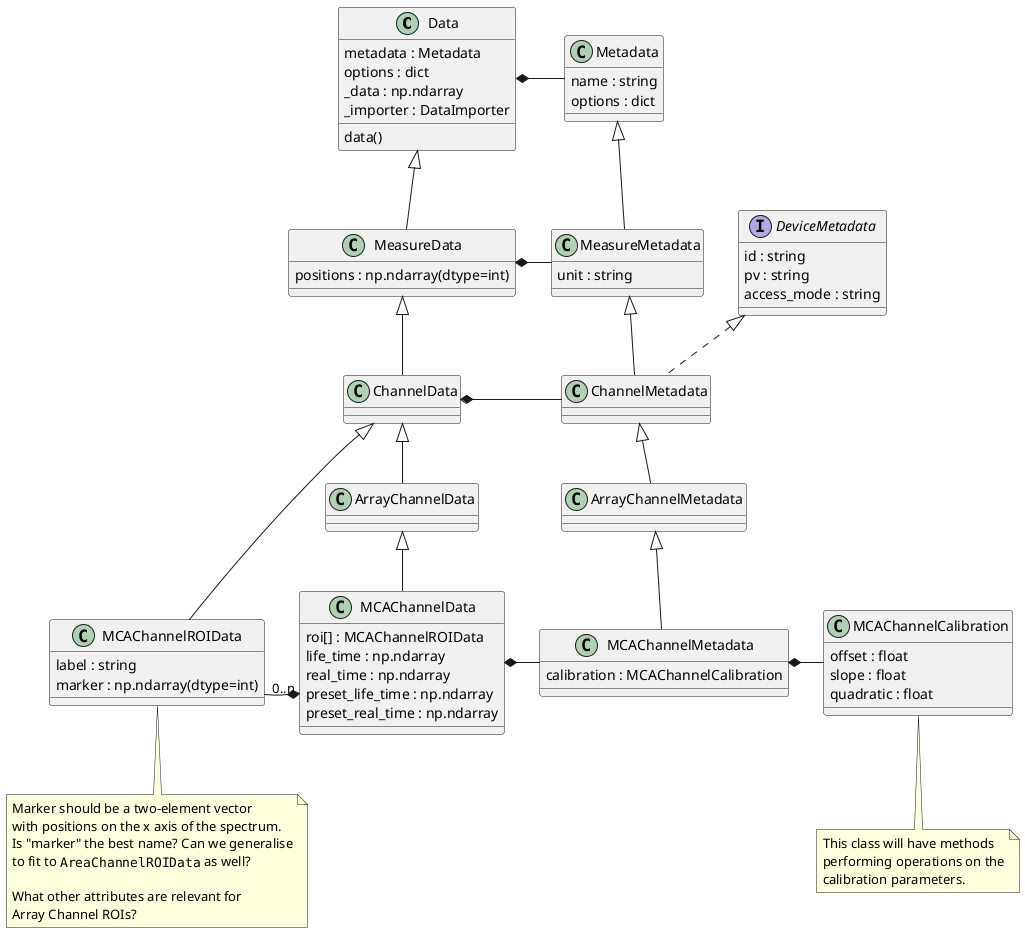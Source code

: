 @startuml
'https://plantuml.com/class-diagram

class Data {
    metadata : Metadata
    options : dict
    _data : np.ndarray
    _importer : DataImporter
    data()
}

Data *- Metadata

class MeasureData extends Data {
    {field} positions : np.ndarray(dtype=int)
}

MeasureData *- MeasureMetadata

class ChannelData extends MeasureData

ChannelData *- ChannelMetadata

class ArrayChannelData extends ChannelData {}

class MCAChannelData extends ArrayChannelData {
    roi[] : MCAChannelROIData
    life_time : np.ndarray
    real_time : np.ndarray
    preset_life_time : np.ndarray
    preset_real_time : np.ndarray
}

MCAChannelData *- MCAChannelMetadata

MCAChannelROIData "0..n" -* MCAChannelData

MCAChannelROIData -[hidden]> MCAChannelData

class MCAChannelROIData extends ChannelData {
    {field} label : string
    {field} marker : np.ndarray(dtype=int)
}
note bottom of MCAChannelROIData
    Marker should be a two-element vector
    with positions on the x axis of the spectrum.
    Is "marker" the best name? Can we generalise
    to fit to ""AreaChannelROIData"" as well?

    What other attributes are relevant for
    Array Channel ROIs?
end note


class Metadata {
    name : string
    options : dict
}

class MeasureMetadata extends Metadata {
    unit : string
}

interface DeviceMetadata {
    id : string
    pv : string
    access_mode : string
}

class ChannelMetadata extends MeasureMetadata implements DeviceMetadata

class ArrayChannelMetadata extends ChannelMetadata

class MCAChannelMetadata extends ArrayChannelMetadata {
    calibration : MCAChannelCalibration
}

MCAChannelMetadata *- MCAChannelCalibration

class MCAChannelCalibration {
    offset : float
    slope : float
    quadratic : float
}
note bottom of MCAChannelCalibration
    This class will have methods
    performing operations on the
    calibration parameters.
end note

@enduml